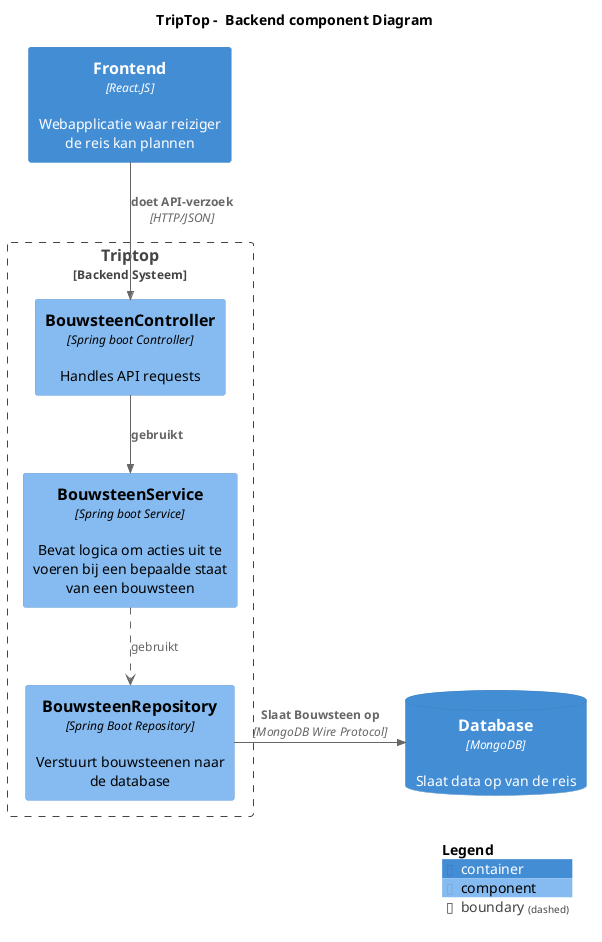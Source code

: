 @startuml
!include <C4/C4_Component>

!define DottedRel(from,to,label) from -[dashed]-> to : label
!define DottedRel_U(from,to,label) from -[dashed]up-> to : label
!define DottedRel_D(from,to,label) from -[dashed]down-> to : label
!define DottedRel_L(from,to,label) from -[dashed]left-> to : label
!define DottedRel_R(from,to,label) from -[dashed]right-> to : label

title TripTop -  Backend component Diagram
Boundary(system, "Triptop", "Backend Systeem"){
    Component(controller, "BouwsteenController","Spring boot Controller", "Handles API requests")
    Component(repo, "BouwsteenRepository", "Spring Boot Repository", "Verstuurt bouwsteenen naar de database")
    Component(service, "BouwsteenService", "Spring boot Service", "Bevat logica om acties uit te voeren bij een bepaalde staat van een bouwsteen")
}
Container(frontend, "Frontend", "React.JS", "Webapplicatie waar reiziger de reis kan plannen")
ContainerDb(db, "Database", "MongoDB" ,Slaat data op van de reis)
DottedRel(service, repo, "gebruikt")
Rel_R(repo, db, Slaat Bouwsteen op, MongoDB Wire Protocol)
Rel(frontend, controller, doet API-verzoek, HTTP/JSON)
Rel(controller, service, "gebruikt")
SHOW_LEGEND()
@enduml